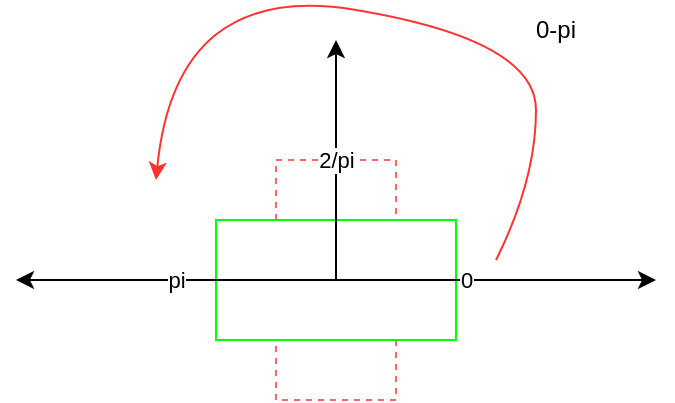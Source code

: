 <mxfile version="16.2.4" type="github"><diagram id="ogn2GTamrIh48vpQhVGC" name="Page-1"><mxGraphModel dx="1422" dy="706" grid="1" gridSize="10" guides="1" tooltips="1" connect="1" arrows="1" fold="1" page="1" pageScale="1" pageWidth="827" pageHeight="1169" math="0" shadow="0"><root><mxCell id="0"/><mxCell id="1" parent="0"/><mxCell id="Mv9D5uUYV5bPMwaFzO_U-9" value="" style="rounded=0;whiteSpace=wrap;html=1;shadow=0;strokeColor=#FF6666;rotation=-90;dashed=1;" parent="1" vertex="1"><mxGeometry x="300" y="330" width="120" height="60" as="geometry"/></mxCell><mxCell id="Mv9D5uUYV5bPMwaFzO_U-8" value="" style="rounded=0;whiteSpace=wrap;html=1;shadow=0;strokeColor=#00FF00;" parent="1" vertex="1"><mxGeometry x="300" y="330" width="120" height="60" as="geometry"/></mxCell><mxCell id="Mv9D5uUYV5bPMwaFzO_U-2" value="0" style="endArrow=classic;html=1;rounded=0;" parent="1" edge="1"><mxGeometry relative="1" as="geometry"><mxPoint x="330" y="360" as="sourcePoint"/><mxPoint x="520" y="360" as="targetPoint"/></mxGeometry></mxCell><mxCell id="Mv9D5uUYV5bPMwaFzO_U-3" value="0" style="edgeLabel;resizable=0;html=1;align=center;verticalAlign=middle;" parent="Mv9D5uUYV5bPMwaFzO_U-2" connectable="0" vertex="1"><mxGeometry relative="1" as="geometry"/></mxCell><mxCell id="Mv9D5uUYV5bPMwaFzO_U-4" value="" style="endArrow=classic;html=1;rounded=0;" parent="1" edge="1"><mxGeometry relative="1" as="geometry"><mxPoint x="360" y="360" as="sourcePoint"/><mxPoint x="360" y="240" as="targetPoint"/></mxGeometry></mxCell><mxCell id="Mv9D5uUYV5bPMwaFzO_U-5" value="2/pi" style="edgeLabel;resizable=0;html=1;align=center;verticalAlign=middle;" parent="Mv9D5uUYV5bPMwaFzO_U-4" connectable="0" vertex="1"><mxGeometry relative="1" as="geometry"/></mxCell><mxCell id="Mv9D5uUYV5bPMwaFzO_U-6" value="" style="endArrow=classic;html=1;rounded=0;" parent="1" edge="1"><mxGeometry relative="1" as="geometry"><mxPoint x="360" y="360" as="sourcePoint"/><mxPoint x="200" y="360" as="targetPoint"/></mxGeometry></mxCell><mxCell id="Mv9D5uUYV5bPMwaFzO_U-7" value="pi" style="edgeLabel;resizable=0;html=1;align=center;verticalAlign=middle;" parent="Mv9D5uUYV5bPMwaFzO_U-6" connectable="0" vertex="1"><mxGeometry relative="1" as="geometry"/></mxCell><mxCell id="Mv9D5uUYV5bPMwaFzO_U-10" value="" style="curved=1;endArrow=classic;html=1;rounded=0;strokeColor=#FF3333;" parent="1" edge="1"><mxGeometry width="50" height="50" relative="1" as="geometry"><mxPoint x="440" y="350" as="sourcePoint"/><mxPoint x="270" y="310" as="targetPoint"/><Array as="points"><mxPoint x="460" y="310"/><mxPoint x="460" y="240"/><mxPoint x="280" y="210"/></Array></mxGeometry></mxCell><mxCell id="Mv9D5uUYV5bPMwaFzO_U-11" value="0-pi" style="text;html=1;strokeColor=none;fillColor=none;align=center;verticalAlign=middle;whiteSpace=wrap;rounded=0;shadow=0;dashed=1;" parent="1" vertex="1"><mxGeometry x="440" y="220" width="60" height="30" as="geometry"/></mxCell></root></mxGraphModel></diagram></mxfile>